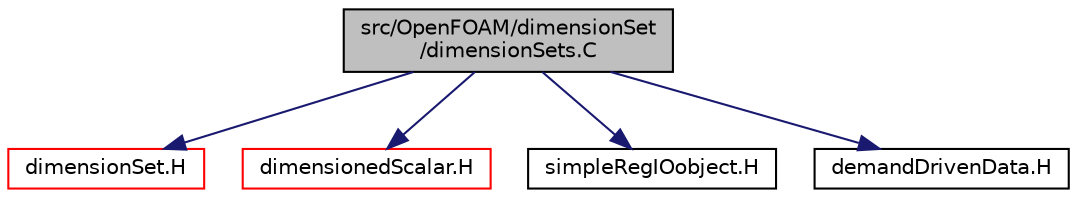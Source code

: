 digraph "src/OpenFOAM/dimensionSet/dimensionSets.C"
{
  bgcolor="transparent";
  edge [fontname="Helvetica",fontsize="10",labelfontname="Helvetica",labelfontsize="10"];
  node [fontname="Helvetica",fontsize="10",shape=record];
  Node0 [label="src/OpenFOAM/dimensionSet\l/dimensionSets.C",height=0.2,width=0.4,color="black", fillcolor="grey75", style="filled", fontcolor="black"];
  Node0 -> Node1 [color="midnightblue",fontsize="10",style="solid",fontname="Helvetica"];
  Node1 [label="dimensionSet.H",height=0.2,width=0.4,color="red",URL="$a10100.html"];
  Node0 -> Node120 [color="midnightblue",fontsize="10",style="solid",fontname="Helvetica"];
  Node120 [label="dimensionedScalar.H",height=0.2,width=0.4,color="red",URL="$a10061.html"];
  Node0 -> Node34 [color="midnightblue",fontsize="10",style="solid",fontname="Helvetica"];
  Node34 [label="simpleRegIOobject.H",height=0.2,width=0.4,color="black",URL="$a10988.html"];
  Node0 -> Node122 [color="midnightblue",fontsize="10",style="solid",fontname="Helvetica"];
  Node122 [label="demandDrivenData.H",height=0.2,width=0.4,color="black",URL="$a11102.html",tooltip="Template functions to aid in the implementation of demand driven data. "];
}
